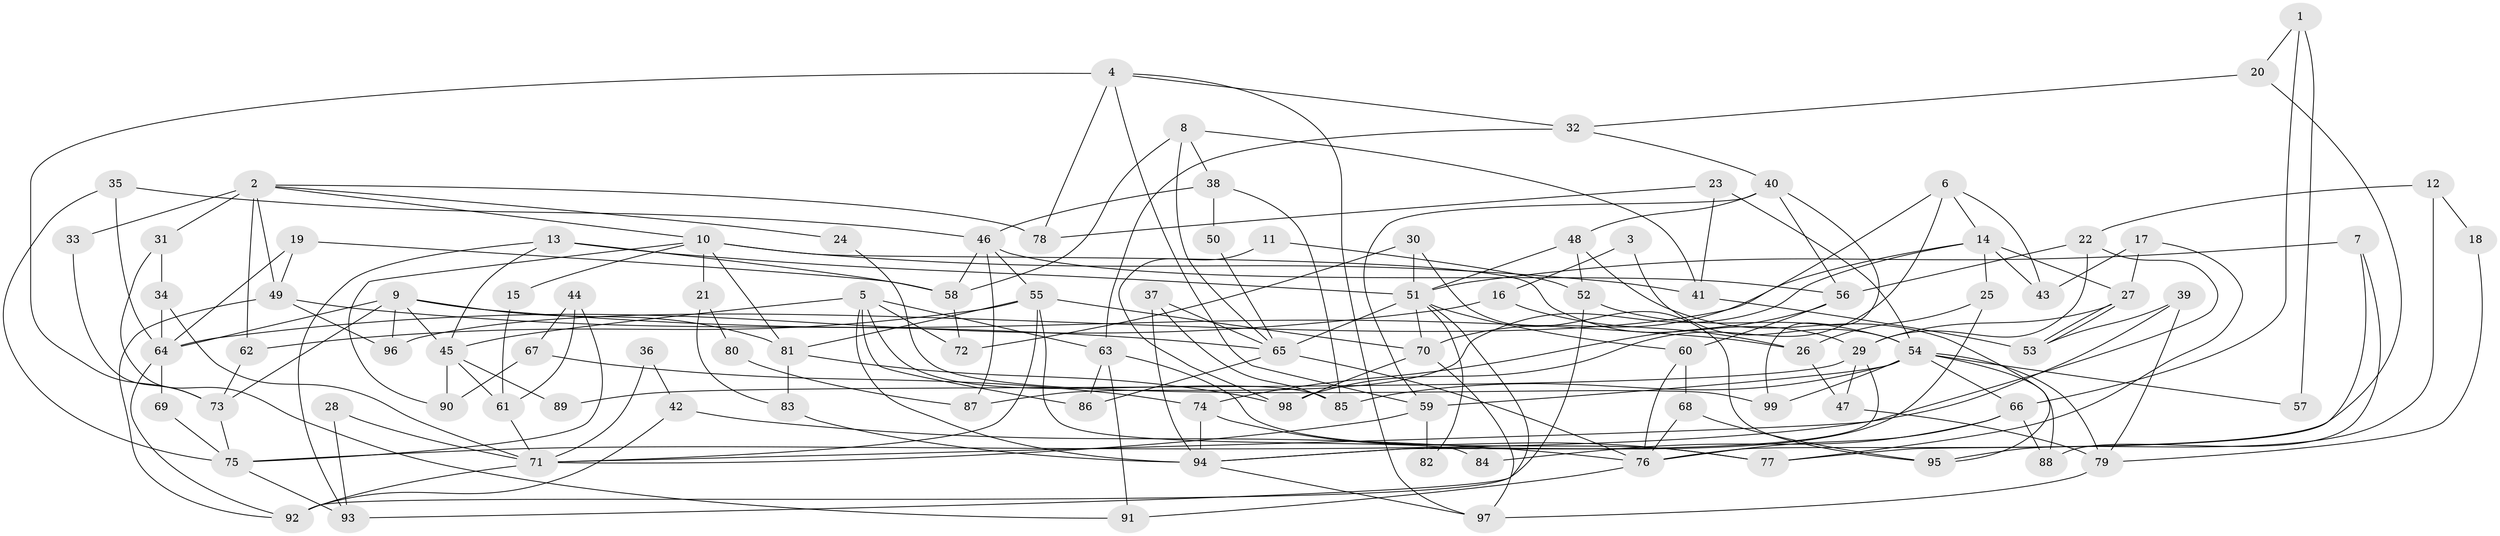 // coarse degree distribution, {2: 0.20689655172413793, 5: 0.10344827586206896, 4: 0.2413793103448276, 6: 0.13793103448275862, 3: 0.06896551724137931, 7: 0.13793103448275862, 1: 0.034482758620689655, 18: 0.034482758620689655, 8: 0.034482758620689655}
// Generated by graph-tools (version 1.1) at 2025/52/03/04/25 21:52:52]
// undirected, 99 vertices, 198 edges
graph export_dot {
graph [start="1"]
  node [color=gray90,style=filled];
  1;
  2;
  3;
  4;
  5;
  6;
  7;
  8;
  9;
  10;
  11;
  12;
  13;
  14;
  15;
  16;
  17;
  18;
  19;
  20;
  21;
  22;
  23;
  24;
  25;
  26;
  27;
  28;
  29;
  30;
  31;
  32;
  33;
  34;
  35;
  36;
  37;
  38;
  39;
  40;
  41;
  42;
  43;
  44;
  45;
  46;
  47;
  48;
  49;
  50;
  51;
  52;
  53;
  54;
  55;
  56;
  57;
  58;
  59;
  60;
  61;
  62;
  63;
  64;
  65;
  66;
  67;
  68;
  69;
  70;
  71;
  72;
  73;
  74;
  75;
  76;
  77;
  78;
  79;
  80;
  81;
  82;
  83;
  84;
  85;
  86;
  87;
  88;
  89;
  90;
  91;
  92;
  93;
  94;
  95;
  96;
  97;
  98;
  99;
  1 -- 20;
  1 -- 66;
  1 -- 57;
  2 -- 62;
  2 -- 49;
  2 -- 10;
  2 -- 24;
  2 -- 31;
  2 -- 33;
  2 -- 78;
  3 -- 54;
  3 -- 16;
  4 -- 32;
  4 -- 73;
  4 -- 59;
  4 -- 78;
  4 -- 97;
  5 -- 94;
  5 -- 86;
  5 -- 45;
  5 -- 63;
  5 -- 72;
  5 -- 85;
  6 -- 70;
  6 -- 98;
  6 -- 14;
  6 -- 43;
  7 -- 51;
  7 -- 77;
  7 -- 88;
  8 -- 65;
  8 -- 38;
  8 -- 41;
  8 -- 58;
  9 -- 81;
  9 -- 45;
  9 -- 26;
  9 -- 64;
  9 -- 73;
  9 -- 96;
  10 -- 41;
  10 -- 15;
  10 -- 21;
  10 -- 29;
  10 -- 81;
  10 -- 90;
  11 -- 98;
  11 -- 52;
  12 -- 22;
  12 -- 95;
  12 -- 18;
  13 -- 58;
  13 -- 51;
  13 -- 45;
  13 -- 93;
  14 -- 25;
  14 -- 27;
  14 -- 43;
  14 -- 87;
  14 -- 96;
  15 -- 61;
  16 -- 26;
  16 -- 64;
  17 -- 27;
  17 -- 43;
  17 -- 77;
  18 -- 79;
  19 -- 64;
  19 -- 49;
  19 -- 58;
  20 -- 76;
  20 -- 32;
  21 -- 83;
  21 -- 80;
  22 -- 29;
  22 -- 56;
  22 -- 75;
  23 -- 54;
  23 -- 78;
  23 -- 41;
  24 -- 99;
  25 -- 94;
  25 -- 26;
  26 -- 47;
  27 -- 53;
  27 -- 53;
  27 -- 29;
  28 -- 71;
  28 -- 93;
  29 -- 47;
  29 -- 89;
  29 -- 94;
  30 -- 72;
  30 -- 51;
  30 -- 95;
  31 -- 34;
  31 -- 91;
  32 -- 40;
  32 -- 63;
  33 -- 73;
  34 -- 71;
  34 -- 64;
  35 -- 46;
  35 -- 75;
  35 -- 64;
  36 -- 42;
  36 -- 71;
  37 -- 65;
  37 -- 85;
  37 -- 94;
  38 -- 46;
  38 -- 85;
  38 -- 50;
  39 -- 53;
  39 -- 71;
  39 -- 79;
  40 -- 48;
  40 -- 56;
  40 -- 59;
  40 -- 99;
  41 -- 53;
  42 -- 92;
  42 -- 76;
  44 -- 75;
  44 -- 67;
  44 -- 61;
  45 -- 61;
  45 -- 89;
  45 -- 90;
  46 -- 58;
  46 -- 56;
  46 -- 55;
  46 -- 87;
  47 -- 79;
  48 -- 51;
  48 -- 52;
  48 -- 95;
  49 -- 92;
  49 -- 96;
  49 -- 65;
  50 -- 65;
  51 -- 70;
  51 -- 60;
  51 -- 65;
  51 -- 82;
  51 -- 93;
  52 -- 92;
  52 -- 54;
  54 -- 79;
  54 -- 59;
  54 -- 57;
  54 -- 66;
  54 -- 85;
  54 -- 88;
  54 -- 99;
  55 -- 71;
  55 -- 62;
  55 -- 70;
  55 -- 81;
  55 -- 84;
  56 -- 60;
  56 -- 74;
  58 -- 72;
  59 -- 71;
  59 -- 82;
  60 -- 68;
  60 -- 76;
  61 -- 71;
  62 -- 73;
  63 -- 91;
  63 -- 77;
  63 -- 86;
  64 -- 69;
  64 -- 92;
  65 -- 76;
  65 -- 86;
  66 -- 88;
  66 -- 76;
  66 -- 84;
  67 -- 90;
  67 -- 74;
  68 -- 76;
  68 -- 95;
  69 -- 75;
  70 -- 97;
  70 -- 98;
  71 -- 92;
  73 -- 75;
  74 -- 77;
  74 -- 94;
  75 -- 93;
  76 -- 91;
  79 -- 97;
  80 -- 87;
  81 -- 83;
  81 -- 98;
  83 -- 94;
  94 -- 97;
}
